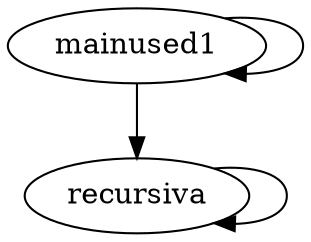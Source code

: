 digraph G {
    mainused1 -> mainused1; 
    mainused1 -> recursiva; 
    recursiva -> recursiva; 
}
